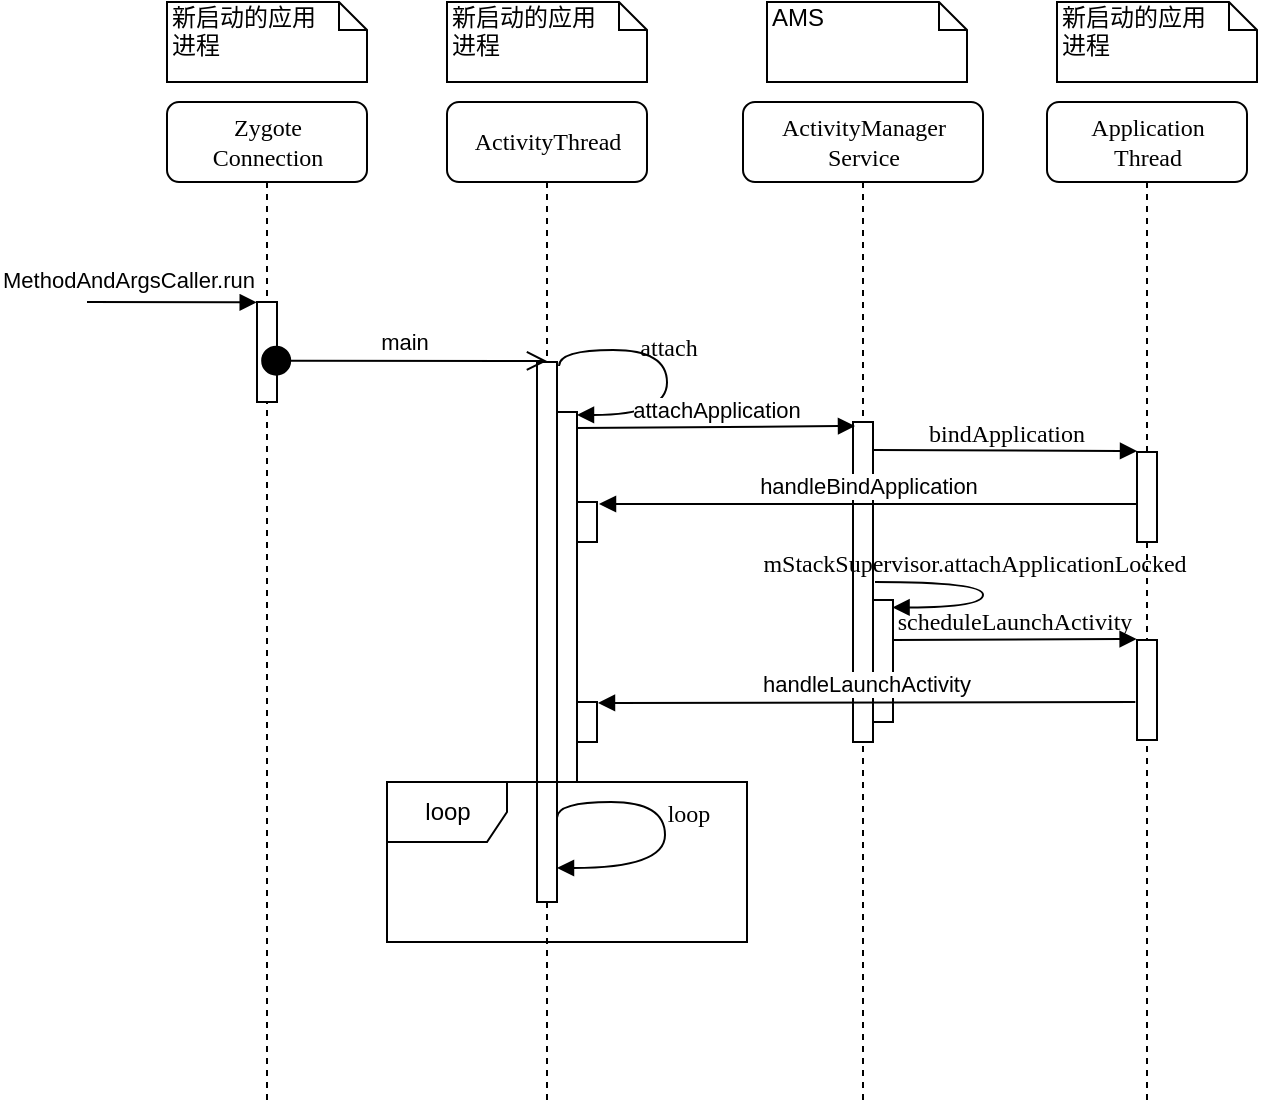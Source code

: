 <mxfile version="10.7.5" type="device"><diagram name="Page-1" id="13e1069c-82ec-6db2-03f1-153e76fe0fe0"><mxGraphModel dx="1394" dy="842" grid="1" gridSize="10" guides="1" tooltips="1" connect="1" arrows="1" fold="1" page="1" pageScale="1" pageWidth="1100" pageHeight="850" background="#ffffff" math="0" shadow="0"><root><mxCell id="0"/><mxCell id="1" parent="0"/><mxCell id="7baba1c4bc27f4b0-2" value="ActivityThread&lt;br&gt;" style="shape=umlLifeline;perimeter=lifelinePerimeter;whiteSpace=wrap;html=1;container=1;collapsible=0;recursiveResize=0;outlineConnect=0;rounded=1;shadow=0;comic=0;labelBackgroundColor=none;strokeColor=#000000;strokeWidth=1;fillColor=#FFFFFF;fontFamily=Verdana;fontSize=12;fontColor=#000000;align=center;" parent="1" vertex="1"><mxGeometry x="412.5" y="210" width="100" height="500" as="geometry"/></mxCell><mxCell id="7baba1c4bc27f4b0-10" value="" style="html=1;points=[];perimeter=orthogonalPerimeter;rounded=0;shadow=0;comic=0;labelBackgroundColor=none;strokeColor=#000000;strokeWidth=1;fillColor=#FFFFFF;fontFamily=Verdana;fontSize=12;fontColor=#000000;align=center;" parent="7baba1c4bc27f4b0-2" vertex="1"><mxGeometry x="45" y="130" width="10" height="270" as="geometry"/></mxCell><mxCell id="7baba1c4bc27f4b0-3" value="ActivityManager&lt;br&gt;Service" style="shape=umlLifeline;perimeter=lifelinePerimeter;whiteSpace=wrap;html=1;container=1;collapsible=0;recursiveResize=0;outlineConnect=0;rounded=1;shadow=0;comic=0;labelBackgroundColor=none;strokeColor=#000000;strokeWidth=1;fillColor=#FFFFFF;fontFamily=Verdana;fontSize=12;fontColor=#000000;align=center;" parent="1" vertex="1"><mxGeometry x="560.5" y="210" width="120" height="500" as="geometry"/></mxCell><mxCell id="7baba1c4bc27f4b0-13" value="" style="html=1;points=[];perimeter=orthogonalPerimeter;rounded=0;shadow=0;comic=0;labelBackgroundColor=none;strokeColor=#000000;strokeWidth=1;fillColor=#FFFFFF;fontFamily=Verdana;fontSize=12;fontColor=#000000;align=center;" parent="7baba1c4bc27f4b0-3" vertex="1"><mxGeometry x="55" y="160" width="10" height="160" as="geometry"/></mxCell><mxCell id="7baba1c4bc27f4b0-4" value="Application&lt;br&gt;Thread" style="shape=umlLifeline;perimeter=lifelinePerimeter;whiteSpace=wrap;html=1;container=1;collapsible=0;recursiveResize=0;outlineConnect=0;rounded=1;shadow=0;comic=0;labelBackgroundColor=none;strokeColor=#000000;strokeWidth=1;fillColor=#FFFFFF;fontFamily=Verdana;fontSize=12;fontColor=#000000;align=center;" parent="1" vertex="1"><mxGeometry x="712.5" y="210" width="100" height="500" as="geometry"/></mxCell><mxCell id="DO2TXuakPpkrMuZoXJmG-19" value="" style="html=1;points=[];perimeter=orthogonalPerimeter;rounded=0;shadow=0;comic=0;labelBackgroundColor=none;strokeColor=#000000;strokeWidth=1;fillColor=#FFFFFF;fontFamily=Verdana;fontSize=12;fontColor=#000000;align=center;" parent="7baba1c4bc27f4b0-4" vertex="1"><mxGeometry x="45" y="269" width="10" height="50" as="geometry"/></mxCell><mxCell id="7baba1c4bc27f4b0-8" value="Zygote&lt;br&gt;Connection" style="shape=umlLifeline;perimeter=lifelinePerimeter;whiteSpace=wrap;html=1;container=1;collapsible=0;recursiveResize=0;outlineConnect=0;rounded=1;shadow=0;comic=0;labelBackgroundColor=none;strokeColor=#000000;strokeWidth=1;fillColor=#FFFFFF;fontFamily=Verdana;fontSize=12;fontColor=#000000;align=center;" parent="1" vertex="1"><mxGeometry x="272.5" y="210" width="100" height="500" as="geometry"/></mxCell><mxCell id="7baba1c4bc27f4b0-9" value="" style="html=1;points=[];perimeter=orthogonalPerimeter;rounded=0;shadow=0;comic=0;labelBackgroundColor=none;strokeColor=#000000;strokeWidth=1;fillColor=#FFFFFF;fontFamily=Verdana;fontSize=12;fontColor=#000000;align=center;" parent="7baba1c4bc27f4b0-8" vertex="1"><mxGeometry x="45" y="100" width="10" height="50" as="geometry"/></mxCell><mxCell id="7baba1c4bc27f4b0-16" value="" style="html=1;points=[];perimeter=orthogonalPerimeter;rounded=0;shadow=0;comic=0;labelBackgroundColor=none;strokeColor=#000000;strokeWidth=1;fillColor=#FFFFFF;fontFamily=Verdana;fontSize=12;fontColor=#000000;align=center;" parent="1" vertex="1"><mxGeometry x="757.5" y="385" width="10" height="45" as="geometry"/></mxCell><mxCell id="7baba1c4bc27f4b0-34" value="" style="html=1;points=[];perimeter=orthogonalPerimeter;rounded=0;shadow=0;comic=0;labelBackgroundColor=none;strokeColor=#000000;strokeWidth=1;fillColor=#FFFFFF;fontFamily=Verdana;fontSize=12;fontColor=#000000;align=center;" parent="1" vertex="1"><mxGeometry x="467.5" y="365" width="10" height="185" as="geometry"/></mxCell><mxCell id="7baba1c4bc27f4b0-35" value="attach&lt;br&gt;" style="html=1;verticalAlign=bottom;endArrow=block;labelBackgroundColor=none;fontFamily=Verdana;fontSize=12;elbow=vertical;edgeStyle=orthogonalEdgeStyle;curved=1;entryX=1;entryY=0.008;entryDx=0;entryDy=0;entryPerimeter=0;" parent="1" target="7baba1c4bc27f4b0-34" edge="1"><mxGeometry relative="1" as="geometry"><mxPoint x="468.5" y="342" as="sourcePoint"/><mxPoint x="482.5" y="360" as="targetPoint"/><Array as="points"><mxPoint x="468.5" y="334"/><mxPoint x="522.5" y="334"/><mxPoint x="522.5" y="367"/></Array></mxGeometry></mxCell><mxCell id="DO2TXuakPpkrMuZoXJmG-2" value="MethodAndArgsCaller.run" style="html=1;verticalAlign=bottom;endArrow=block;entryX=-0.029;entryY=0.037;entryDx=0;entryDy=0;entryPerimeter=0;" parent="1" edge="1"><mxGeometry x="-0.528" y="2" width="80" relative="1" as="geometry"><mxPoint x="232.5" y="310" as="sourcePoint"/><mxPoint x="317.357" y="310.143" as="targetPoint"/><mxPoint as="offset"/></mxGeometry></mxCell><mxCell id="DO2TXuakPpkrMuZoXJmG-8" value="新启动的应用&lt;br&gt;进程&lt;br&gt;" style="shape=note;whiteSpace=wrap;html=1;size=14;verticalAlign=top;align=left;spacingTop=-6;" parent="1" vertex="1"><mxGeometry x="272.5" y="160" width="100" height="40" as="geometry"/></mxCell><mxCell id="DO2TXuakPpkrMuZoXJmG-9" value="新启动的应用&lt;br&gt;进程&lt;br&gt;" style="shape=note;whiteSpace=wrap;html=1;size=14;verticalAlign=top;align=left;spacingTop=-6;" parent="1" vertex="1"><mxGeometry x="412.5" y="160" width="100" height="40" as="geometry"/></mxCell><mxCell id="DO2TXuakPpkrMuZoXJmG-10" value="AMS&lt;br&gt;" style="shape=note;whiteSpace=wrap;html=1;size=14;verticalAlign=top;align=left;spacingTop=-6;" parent="1" vertex="1"><mxGeometry x="572.5" y="160" width="100" height="40" as="geometry"/></mxCell><mxCell id="DO2TXuakPpkrMuZoXJmG-11" value="&lt;div&gt;&lt;span&gt;attachApplication&lt;/span&gt;&lt;/div&gt;" style="html=1;verticalAlign=bottom;endArrow=block;" parent="1" edge="1"><mxGeometry width="80" relative="1" as="geometry"><mxPoint x="477.5" y="373" as="sourcePoint"/><mxPoint x="616.5" y="372" as="targetPoint"/></mxGeometry></mxCell><mxCell id="DO2TXuakPpkrMuZoXJmG-13" value="bindApplication" style="html=1;verticalAlign=bottom;endArrow=block;labelBackgroundColor=none;fontFamily=Verdana;fontSize=12;edgeStyle=elbowEdgeStyle;elbow=vertical;" parent="1" edge="1"><mxGeometry relative="1" as="geometry"><mxPoint x="625.5" y="384" as="sourcePoint"/><Array as="points"><mxPoint x="629.5" y="384.5"/></Array><mxPoint x="757.5" y="385" as="targetPoint"/></mxGeometry></mxCell><mxCell id="DO2TXuakPpkrMuZoXJmG-14" value="新启动的应用&lt;br&gt;进程&lt;br&gt;" style="shape=note;whiteSpace=wrap;html=1;size=14;verticalAlign=top;align=left;spacingTop=-6;" parent="1" vertex="1"><mxGeometry x="717.5" y="160" width="100" height="40" as="geometry"/></mxCell><mxCell id="DO2TXuakPpkrMuZoXJmG-15" value="" style="html=1;points=[];perimeter=orthogonalPerimeter;rounded=0;shadow=0;comic=0;labelBackgroundColor=none;strokeColor=#000000;strokeWidth=1;fillColor=#FFFFFF;fontFamily=Verdana;fontSize=12;fontColor=#000000;align=center;" parent="1" vertex="1"><mxGeometry x="477.5" y="410" width="10" height="20" as="geometry"/></mxCell><mxCell id="DO2TXuakPpkrMuZoXJmG-16" value="handleBindApplication" style="html=1;verticalAlign=bottom;endArrow=block;" parent="1" source="7baba1c4bc27f4b0-16" edge="1"><mxGeometry width="80" relative="1" as="geometry"><mxPoint x="672.5" y="460" as="sourcePoint"/><mxPoint x="488.5" y="411" as="targetPoint"/></mxGeometry></mxCell><mxCell id="DO2TXuakPpkrMuZoXJmG-18" value="" style="html=1;points=[];perimeter=orthogonalPerimeter;rounded=0;shadow=0;comic=0;labelBackgroundColor=none;strokeColor=#000000;strokeWidth=1;fillColor=#FFFFFF;fontFamily=Verdana;fontSize=12;fontColor=#000000;align=center;" parent="1" vertex="1"><mxGeometry x="477.5" y="510" width="10" height="20" as="geometry"/></mxCell><mxCell id="DO2TXuakPpkrMuZoXJmG-20" value="&lt;span&gt;scheduleLaunchActivity&lt;/span&gt;" style="html=1;verticalAlign=bottom;endArrow=block;labelBackgroundColor=none;fontFamily=Verdana;fontSize=12;edgeStyle=elbowEdgeStyle;elbow=vertical;entryX=-0.006;entryY=0.116;entryDx=0;entryDy=0;entryPerimeter=0;" parent="1" edge="1"><mxGeometry relative="1" as="geometry"><mxPoint x="635.5" y="479" as="sourcePoint"/><Array as="points"><mxPoint x="629.5" y="478.5"/></Array><mxPoint x="757.3" y="478.6" as="targetPoint"/></mxGeometry></mxCell><mxCell id="DO2TXuakPpkrMuZoXJmG-21" value="" style="html=1;points=[];perimeter=orthogonalPerimeter;rounded=0;shadow=0;comic=0;labelBackgroundColor=none;strokeColor=#000000;strokeWidth=1;fillColor=#FFFFFF;fontFamily=Verdana;fontSize=12;fontColor=#000000;align=center;" parent="1" vertex="1"><mxGeometry x="625.5" y="459" width="10" height="61" as="geometry"/></mxCell><mxCell id="DO2TXuakPpkrMuZoXJmG-22" value="&lt;span&gt;mStackSupervisor.attachApplicationLocked&lt;/span&gt;&lt;br&gt;" style="html=1;verticalAlign=bottom;endArrow=block;labelBackgroundColor=none;fontFamily=Verdana;fontSize=12;elbow=vertical;edgeStyle=orthogonalEdgeStyle;curved=1;entryX=1;entryY=0.008;entryDx=0;entryDy=0;entryPerimeter=0;" parent="1" edge="1"><mxGeometry x="-0.124" relative="1" as="geometry"><mxPoint x="626.5" y="450" as="sourcePoint"/><mxPoint x="635.286" y="462.714" as="targetPoint"/><Array as="points"><mxPoint x="680.5" y="450"/><mxPoint x="680.5" y="463"/></Array><mxPoint as="offset"/></mxGeometry></mxCell><mxCell id="DO2TXuakPpkrMuZoXJmG-23" value="&lt;div&gt;&lt;span&gt;handleLaunchActivity&lt;/span&gt;&lt;/div&gt;" style="html=1;verticalAlign=bottom;endArrow=block;exitX=-0.033;exitY=0.336;exitDx=0;exitDy=0;exitPerimeter=0;" parent="1" edge="1"><mxGeometry width="80" relative="1" as="geometry"><mxPoint x="756.667" y="510" as="sourcePoint"/><mxPoint x="488.0" y="510.5" as="targetPoint"/></mxGeometry></mxCell><mxCell id="DO2TXuakPpkrMuZoXJmG-26" value="loop&lt;br&gt;&lt;br&gt;" style="html=1;verticalAlign=bottom;endArrow=block;labelBackgroundColor=none;fontFamily=Verdana;fontSize=12;elbow=vertical;edgeStyle=orthogonalEdgeStyle;curved=1;" parent="1" edge="1"><mxGeometry x="0.238" y="11" relative="1" as="geometry"><mxPoint x="467.5" y="567.857" as="sourcePoint"/><mxPoint x="467.5" y="593" as="targetPoint"/><Array as="points"><mxPoint x="467.5" y="560"/><mxPoint x="521.5" y="560"/><mxPoint x="521.5" y="593"/></Array><mxPoint as="offset"/></mxGeometry></mxCell><mxCell id="DO2TXuakPpkrMuZoXJmG-29" value="loop" style="shape=umlFrame;whiteSpace=wrap;html=1;" parent="1" vertex="1"><mxGeometry x="382.5" y="550" width="180" height="80" as="geometry"/></mxCell><mxCell id="-2nLpwRsfOncWZxq0Y5G-1" value="main" style="html=1;verticalAlign=bottom;startArrow=circle;startFill=1;endArrow=open;startSize=6;endSize=8;entryX=0.5;entryY=0.259;entryDx=0;entryDy=0;entryPerimeter=0;exitX=0.159;exitY=0.587;exitDx=0;exitDy=0;exitPerimeter=0;" parent="1" source="7baba1c4bc27f4b0-9" target="7baba1c4bc27f4b0-2" edge="1"><mxGeometry width="80" relative="1" as="geometry"><mxPoint x="352.5" y="339.5" as="sourcePoint"/><mxPoint x="432.5" y="339.5" as="targetPoint"/></mxGeometry></mxCell></root></mxGraphModel></diagram></mxfile>